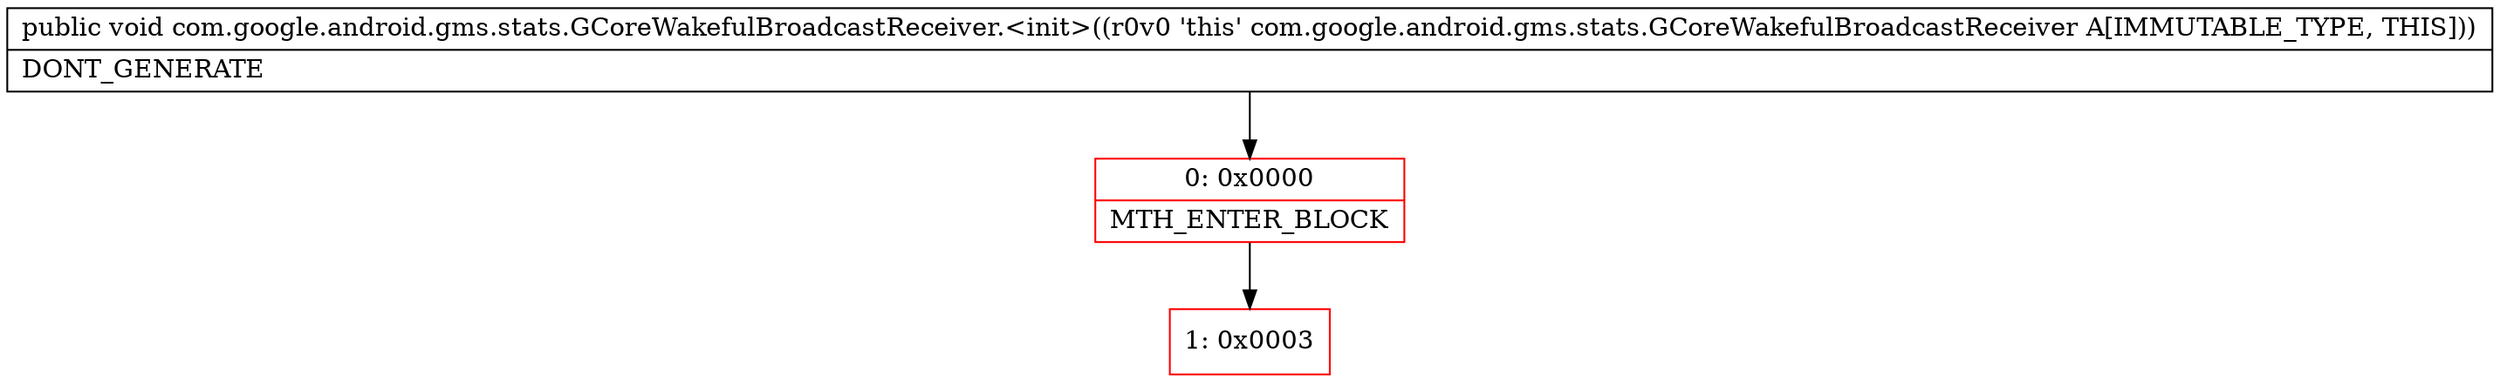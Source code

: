 digraph "CFG forcom.google.android.gms.stats.GCoreWakefulBroadcastReceiver.\<init\>()V" {
subgraph cluster_Region_1833496242 {
label = "R(0)";
node [shape=record,color=blue];
}
Node_0 [shape=record,color=red,label="{0\:\ 0x0000|MTH_ENTER_BLOCK\l}"];
Node_1 [shape=record,color=red,label="{1\:\ 0x0003}"];
MethodNode[shape=record,label="{public void com.google.android.gms.stats.GCoreWakefulBroadcastReceiver.\<init\>((r0v0 'this' com.google.android.gms.stats.GCoreWakefulBroadcastReceiver A[IMMUTABLE_TYPE, THIS]))  | DONT_GENERATE\l}"];
MethodNode -> Node_0;
Node_0 -> Node_1;
}

